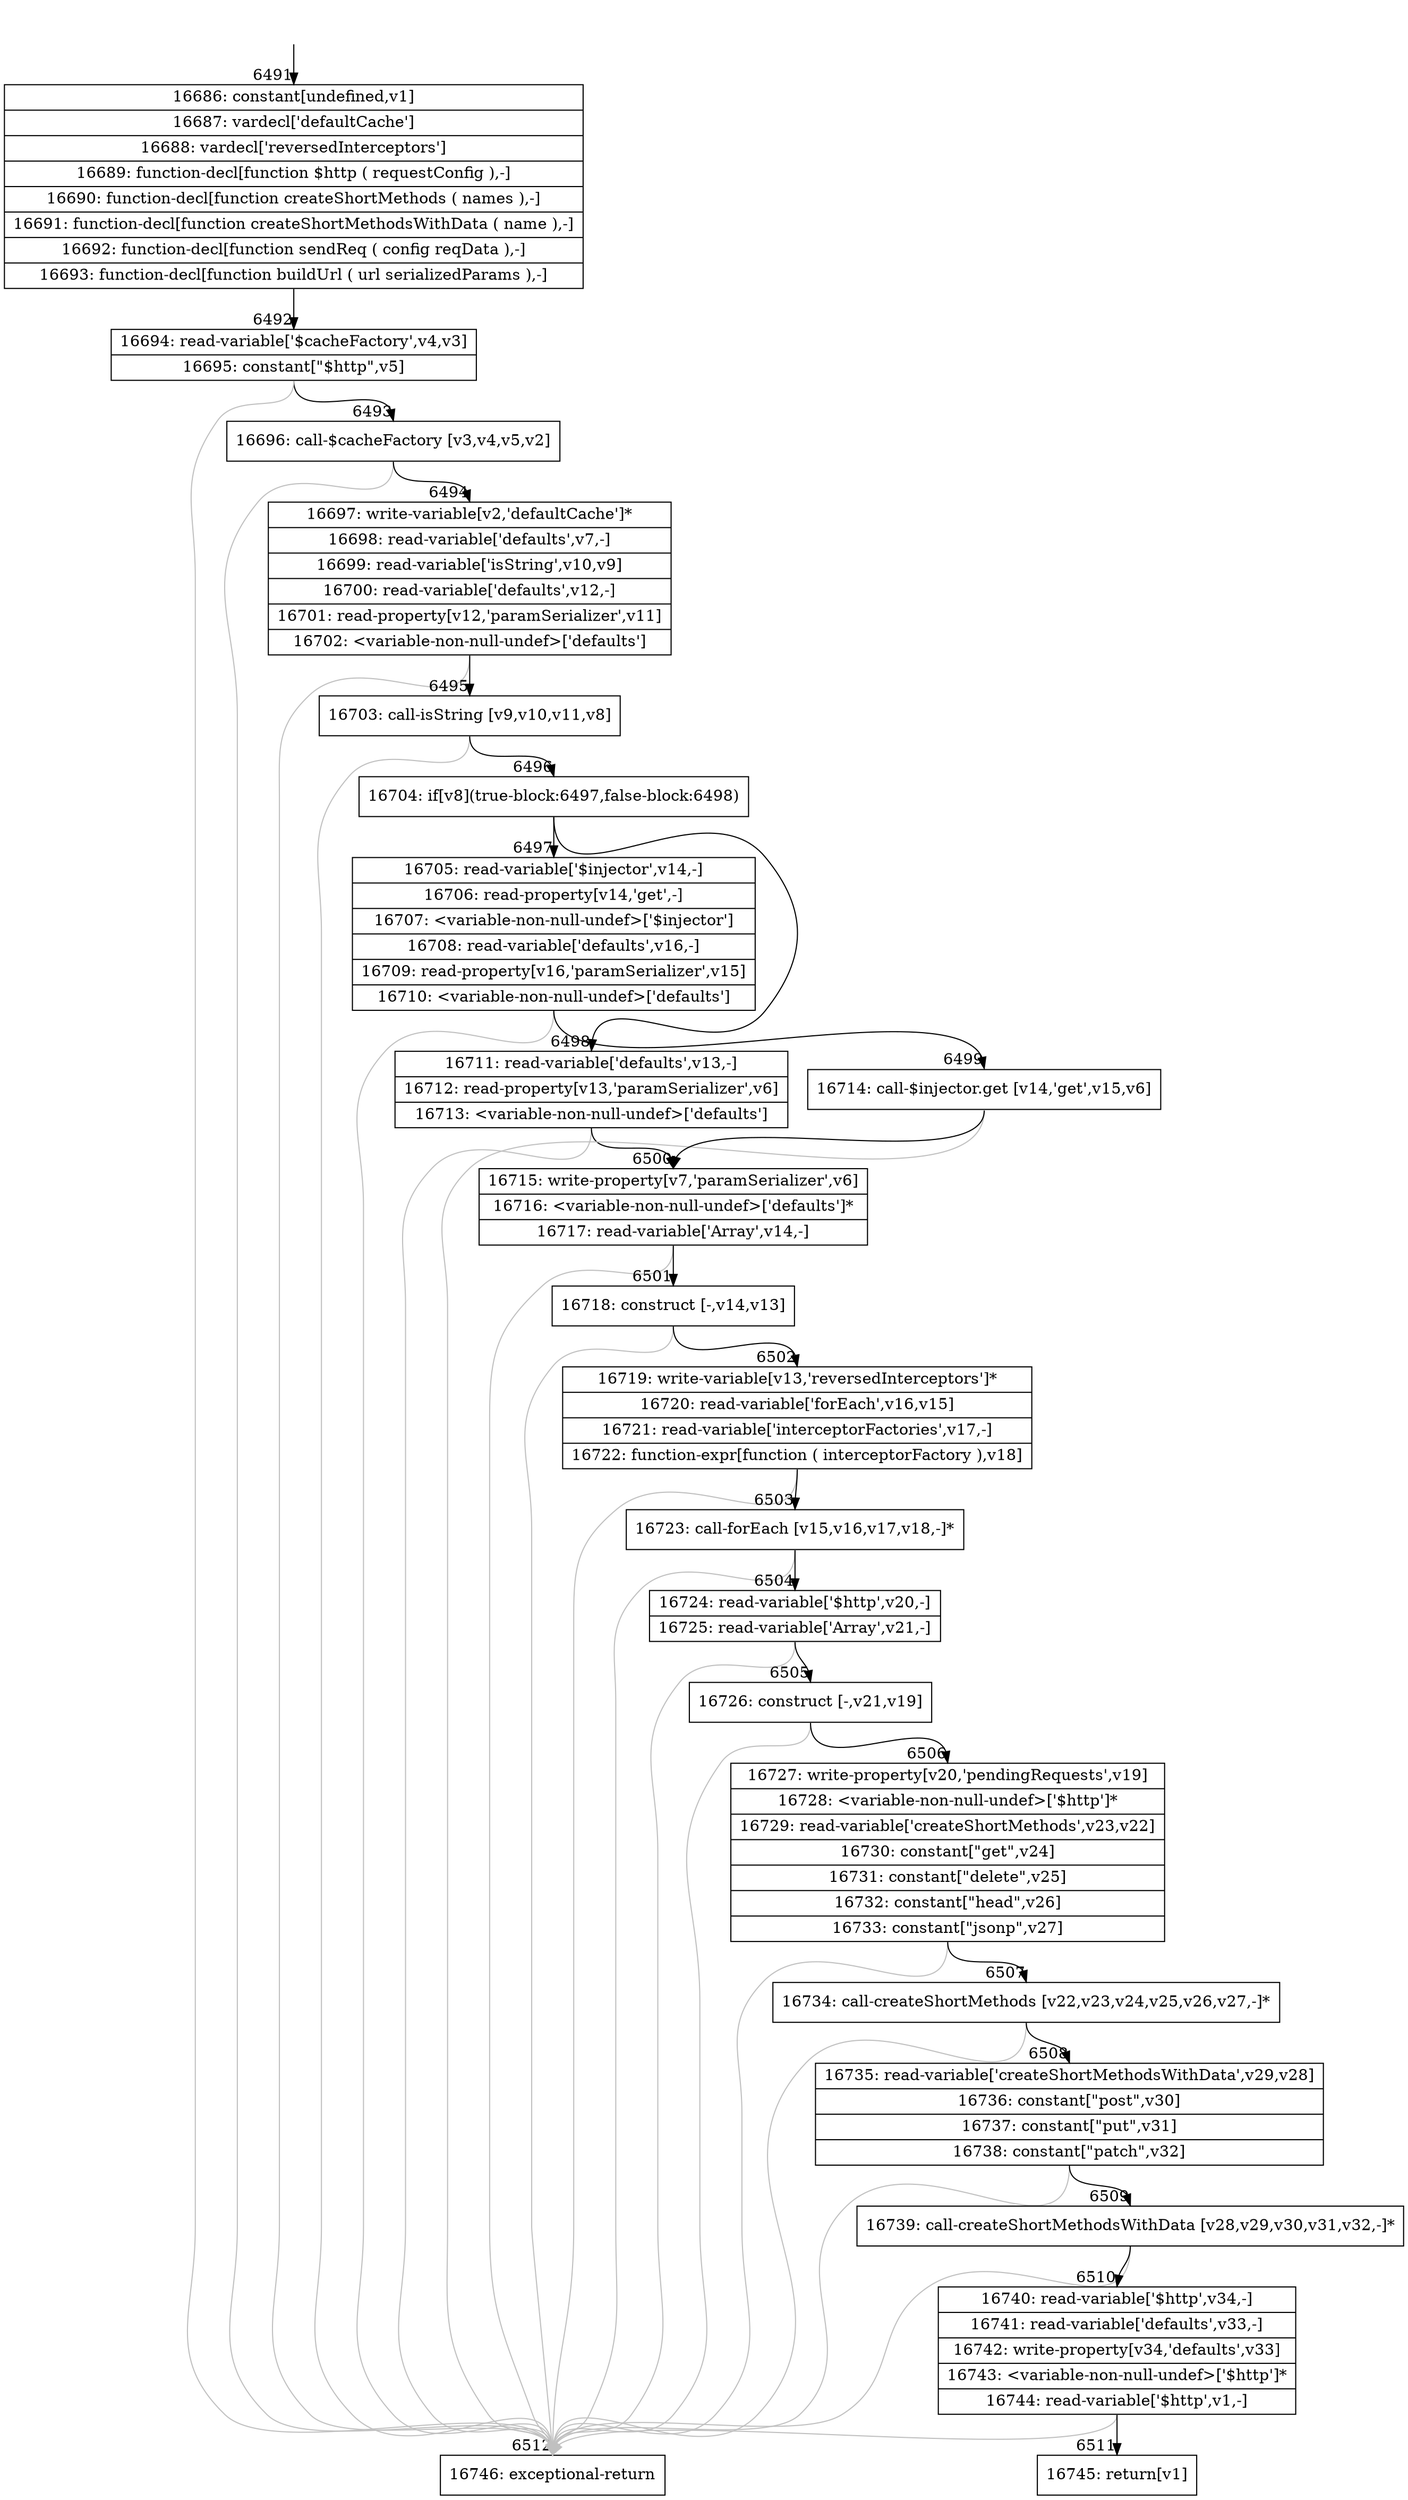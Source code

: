 digraph {
rankdir="TD"
BB_entry459[shape=none,label=""];
BB_entry459 -> BB6491 [tailport=s, headport=n, headlabel="    6491"]
BB6491 [shape=record label="{16686: constant[undefined,v1]|16687: vardecl['defaultCache']|16688: vardecl['reversedInterceptors']|16689: function-decl[function $http ( requestConfig ),-]|16690: function-decl[function createShortMethods ( names ),-]|16691: function-decl[function createShortMethodsWithData ( name ),-]|16692: function-decl[function sendReq ( config reqData ),-]|16693: function-decl[function buildUrl ( url serializedParams ),-]}" ] 
BB6491 -> BB6492 [tailport=s, headport=n, headlabel="      6492"]
BB6492 [shape=record label="{16694: read-variable['$cacheFactory',v4,v3]|16695: constant[\"$http\",v5]}" ] 
BB6492 -> BB6493 [tailport=s, headport=n, headlabel="      6493"]
BB6492 -> BB6512 [tailport=s, headport=n, color=gray, headlabel="      6512"]
BB6493 [shape=record label="{16696: call-$cacheFactory [v3,v4,v5,v2]}" ] 
BB6493 -> BB6494 [tailport=s, headport=n, headlabel="      6494"]
BB6493 -> BB6512 [tailport=s, headport=n, color=gray]
BB6494 [shape=record label="{16697: write-variable[v2,'defaultCache']*|16698: read-variable['defaults',v7,-]|16699: read-variable['isString',v10,v9]|16700: read-variable['defaults',v12,-]|16701: read-property[v12,'paramSerializer',v11]|16702: \<variable-non-null-undef\>['defaults']}" ] 
BB6494 -> BB6495 [tailport=s, headport=n, headlabel="      6495"]
BB6494 -> BB6512 [tailport=s, headport=n, color=gray]
BB6495 [shape=record label="{16703: call-isString [v9,v10,v11,v8]}" ] 
BB6495 -> BB6496 [tailport=s, headport=n, headlabel="      6496"]
BB6495 -> BB6512 [tailport=s, headport=n, color=gray]
BB6496 [shape=record label="{16704: if[v8](true-block:6497,false-block:6498)}" ] 
BB6496 -> BB6497 [tailport=s, headport=n, headlabel="      6497"]
BB6496 -> BB6498 [tailport=s, headport=n, headlabel="      6498"]
BB6497 [shape=record label="{16705: read-variable['$injector',v14,-]|16706: read-property[v14,'get',-]|16707: \<variable-non-null-undef\>['$injector']|16708: read-variable['defaults',v16,-]|16709: read-property[v16,'paramSerializer',v15]|16710: \<variable-non-null-undef\>['defaults']}" ] 
BB6497 -> BB6499 [tailport=s, headport=n, headlabel="      6499"]
BB6497 -> BB6512 [tailport=s, headport=n, color=gray]
BB6498 [shape=record label="{16711: read-variable['defaults',v13,-]|16712: read-property[v13,'paramSerializer',v6]|16713: \<variable-non-null-undef\>['defaults']}" ] 
BB6498 -> BB6500 [tailport=s, headport=n, headlabel="      6500"]
BB6498 -> BB6512 [tailport=s, headport=n, color=gray]
BB6499 [shape=record label="{16714: call-$injector.get [v14,'get',v15,v6]}" ] 
BB6499 -> BB6500 [tailport=s, headport=n]
BB6499 -> BB6512 [tailport=s, headport=n, color=gray]
BB6500 [shape=record label="{16715: write-property[v7,'paramSerializer',v6]|16716: \<variable-non-null-undef\>['defaults']*|16717: read-variable['Array',v14,-]}" ] 
BB6500 -> BB6501 [tailport=s, headport=n, headlabel="      6501"]
BB6500 -> BB6512 [tailport=s, headport=n, color=gray]
BB6501 [shape=record label="{16718: construct [-,v14,v13]}" ] 
BB6501 -> BB6502 [tailport=s, headport=n, headlabel="      6502"]
BB6501 -> BB6512 [tailport=s, headport=n, color=gray]
BB6502 [shape=record label="{16719: write-variable[v13,'reversedInterceptors']*|16720: read-variable['forEach',v16,v15]|16721: read-variable['interceptorFactories',v17,-]|16722: function-expr[function ( interceptorFactory ),v18]}" ] 
BB6502 -> BB6503 [tailport=s, headport=n, headlabel="      6503"]
BB6502 -> BB6512 [tailport=s, headport=n, color=gray]
BB6503 [shape=record label="{16723: call-forEach [v15,v16,v17,v18,-]*}" ] 
BB6503 -> BB6504 [tailport=s, headport=n, headlabel="      6504"]
BB6503 -> BB6512 [tailport=s, headport=n, color=gray]
BB6504 [shape=record label="{16724: read-variable['$http',v20,-]|16725: read-variable['Array',v21,-]}" ] 
BB6504 -> BB6505 [tailport=s, headport=n, headlabel="      6505"]
BB6504 -> BB6512 [tailport=s, headport=n, color=gray]
BB6505 [shape=record label="{16726: construct [-,v21,v19]}" ] 
BB6505 -> BB6506 [tailport=s, headport=n, headlabel="      6506"]
BB6505 -> BB6512 [tailport=s, headport=n, color=gray]
BB6506 [shape=record label="{16727: write-property[v20,'pendingRequests',v19]|16728: \<variable-non-null-undef\>['$http']*|16729: read-variable['createShortMethods',v23,v22]|16730: constant[\"get\",v24]|16731: constant[\"delete\",v25]|16732: constant[\"head\",v26]|16733: constant[\"jsonp\",v27]}" ] 
BB6506 -> BB6507 [tailport=s, headport=n, headlabel="      6507"]
BB6506 -> BB6512 [tailport=s, headport=n, color=gray]
BB6507 [shape=record label="{16734: call-createShortMethods [v22,v23,v24,v25,v26,v27,-]*}" ] 
BB6507 -> BB6508 [tailport=s, headport=n, headlabel="      6508"]
BB6507 -> BB6512 [tailport=s, headport=n, color=gray]
BB6508 [shape=record label="{16735: read-variable['createShortMethodsWithData',v29,v28]|16736: constant[\"post\",v30]|16737: constant[\"put\",v31]|16738: constant[\"patch\",v32]}" ] 
BB6508 -> BB6509 [tailport=s, headport=n, headlabel="      6509"]
BB6508 -> BB6512 [tailport=s, headport=n, color=gray]
BB6509 [shape=record label="{16739: call-createShortMethodsWithData [v28,v29,v30,v31,v32,-]*}" ] 
BB6509 -> BB6510 [tailport=s, headport=n, headlabel="      6510"]
BB6509 -> BB6512 [tailport=s, headport=n, color=gray]
BB6510 [shape=record label="{16740: read-variable['$http',v34,-]|16741: read-variable['defaults',v33,-]|16742: write-property[v34,'defaults',v33]|16743: \<variable-non-null-undef\>['$http']*|16744: read-variable['$http',v1,-]}" ] 
BB6510 -> BB6511 [tailport=s, headport=n, headlabel="      6511"]
BB6510 -> BB6512 [tailport=s, headport=n, color=gray]
BB6511 [shape=record label="{16745: return[v1]}" ] 
BB6512 [shape=record label="{16746: exceptional-return}" ] 
//#$~ 10402
}
